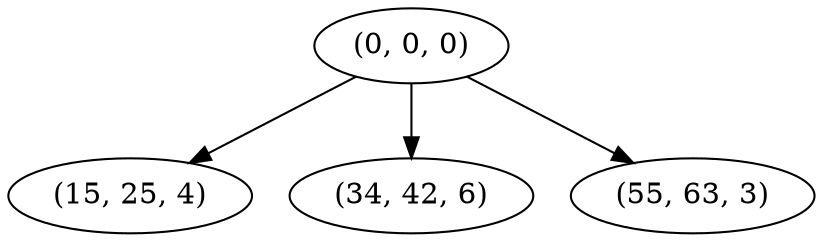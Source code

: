 digraph tree {
    "(0, 0, 0)";
    "(15, 25, 4)";
    "(34, 42, 6)";
    "(55, 63, 3)";
    "(0, 0, 0)" -> "(15, 25, 4)";
    "(0, 0, 0)" -> "(34, 42, 6)";
    "(0, 0, 0)" -> "(55, 63, 3)";
}
